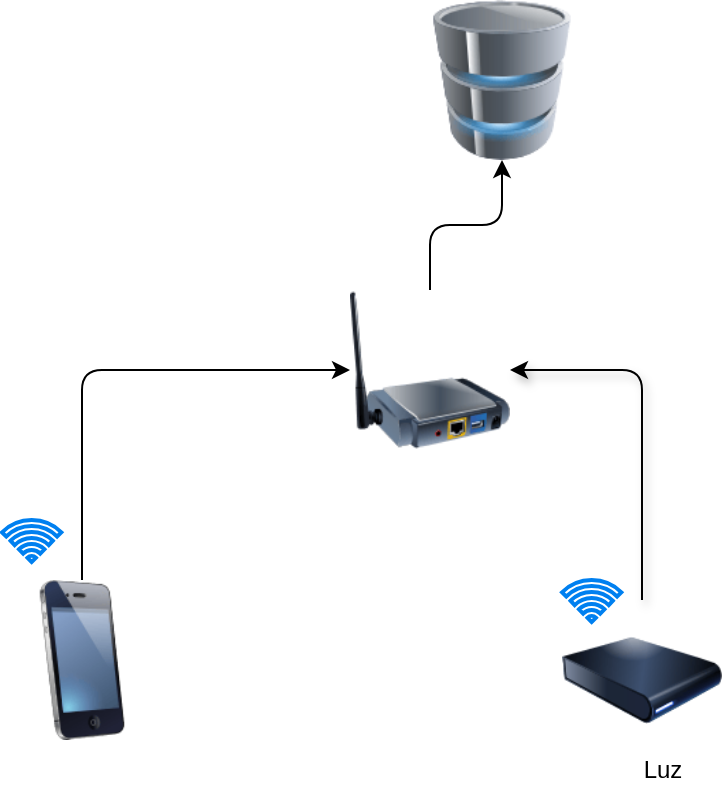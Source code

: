 <mxfile version="24.6.2" type="github">
  <diagram name="Página-1" id="UF9e8RY7PJwzKPHXZi5P">
    <mxGraphModel dx="603" dy="323" grid="1" gridSize="10" guides="1" tooltips="1" connect="1" arrows="1" fold="1" page="1" pageScale="1" pageWidth="827" pageHeight="1169" math="0" shadow="0">
      <root>
        <mxCell id="0" />
        <mxCell id="1" parent="0" />
        <mxCell id="CYJbvQpdtOtfQs4ItMTN-1" value="" style="image;html=1;image=img/lib/clip_art/computers/Database_128x128.png" vertex="1" parent="1">
          <mxGeometry x="450" y="440" width="80" height="80" as="geometry" />
        </mxCell>
        <mxCell id="CYJbvQpdtOtfQs4ItMTN-7" style="edgeStyle=orthogonalEdgeStyle;rounded=1;orthogonalLoop=1;jettySize=auto;html=1;exitX=0.5;exitY=0;exitDx=0;exitDy=0;entryX=0;entryY=0.5;entryDx=0;entryDy=0;curved=0;" edge="1" parent="1" source="CYJbvQpdtOtfQs4ItMTN-4" target="CYJbvQpdtOtfQs4ItMTN-6">
          <mxGeometry relative="1" as="geometry" />
        </mxCell>
        <mxCell id="CYJbvQpdtOtfQs4ItMTN-4" value="" style="image;html=1;image=img/lib/clip_art/telecommunication/iPhone_128x128.png" vertex="1" parent="1">
          <mxGeometry x="240" y="730" width="80" height="80" as="geometry" />
        </mxCell>
        <mxCell id="CYJbvQpdtOtfQs4ItMTN-8" style="edgeStyle=orthogonalEdgeStyle;rounded=1;orthogonalLoop=1;jettySize=auto;html=1;exitX=0.5;exitY=0;exitDx=0;exitDy=0;entryX=0.5;entryY=1;entryDx=0;entryDy=0;curved=0;" edge="1" parent="1" source="CYJbvQpdtOtfQs4ItMTN-6" target="CYJbvQpdtOtfQs4ItMTN-1">
          <mxGeometry relative="1" as="geometry" />
        </mxCell>
        <mxCell id="CYJbvQpdtOtfQs4ItMTN-10" style="edgeStyle=orthogonalEdgeStyle;rounded=1;orthogonalLoop=1;jettySize=auto;html=1;exitX=1;exitY=0.5;exitDx=0;exitDy=0;shadow=1;strokeColor=default;curved=0;startArrow=classic;startFill=1;endArrow=none;endFill=0;" edge="1" parent="1" source="CYJbvQpdtOtfQs4ItMTN-6" target="CYJbvQpdtOtfQs4ItMTN-9">
          <mxGeometry relative="1" as="geometry" />
        </mxCell>
        <mxCell id="CYJbvQpdtOtfQs4ItMTN-6" value="" style="image;html=1;image=img/lib/clip_art/networking/Print_Server_Wireless_128x128.png" vertex="1" parent="1">
          <mxGeometry x="414" y="585" width="80" height="80" as="geometry" />
        </mxCell>
        <mxCell id="CYJbvQpdtOtfQs4ItMTN-9" value="" style="image;html=1;image=img/lib/clip_art/computers/Harddrive_128x128.png" vertex="1" parent="1">
          <mxGeometry x="520" y="740" width="80" height="80" as="geometry" />
        </mxCell>
        <mxCell id="CYJbvQpdtOtfQs4ItMTN-11" value="Luz" style="text;html=1;align=center;verticalAlign=middle;resizable=0;points=[];autosize=1;strokeColor=none;fillColor=none;" vertex="1" parent="1">
          <mxGeometry x="550" y="810" width="40" height="30" as="geometry" />
        </mxCell>
        <mxCell id="CYJbvQpdtOtfQs4ItMTN-12" value="" style="html=1;verticalLabelPosition=bottom;align=center;labelBackgroundColor=#ffffff;verticalAlign=top;strokeWidth=2;strokeColor=#0080F0;shadow=0;dashed=0;shape=mxgraph.ios7.icons.wifi;pointerEvents=1" vertex="1" parent="1">
          <mxGeometry x="240" y="700" width="29.7" height="21" as="geometry" />
        </mxCell>
        <mxCell id="CYJbvQpdtOtfQs4ItMTN-13" value="" style="html=1;verticalLabelPosition=bottom;align=center;labelBackgroundColor=#ffffff;verticalAlign=top;strokeWidth=2;strokeColor=#0080F0;shadow=0;dashed=0;shape=mxgraph.ios7.icons.wifi;pointerEvents=1" vertex="1" parent="1">
          <mxGeometry x="520" y="730" width="29.7" height="21" as="geometry" />
        </mxCell>
      </root>
    </mxGraphModel>
  </diagram>
</mxfile>
